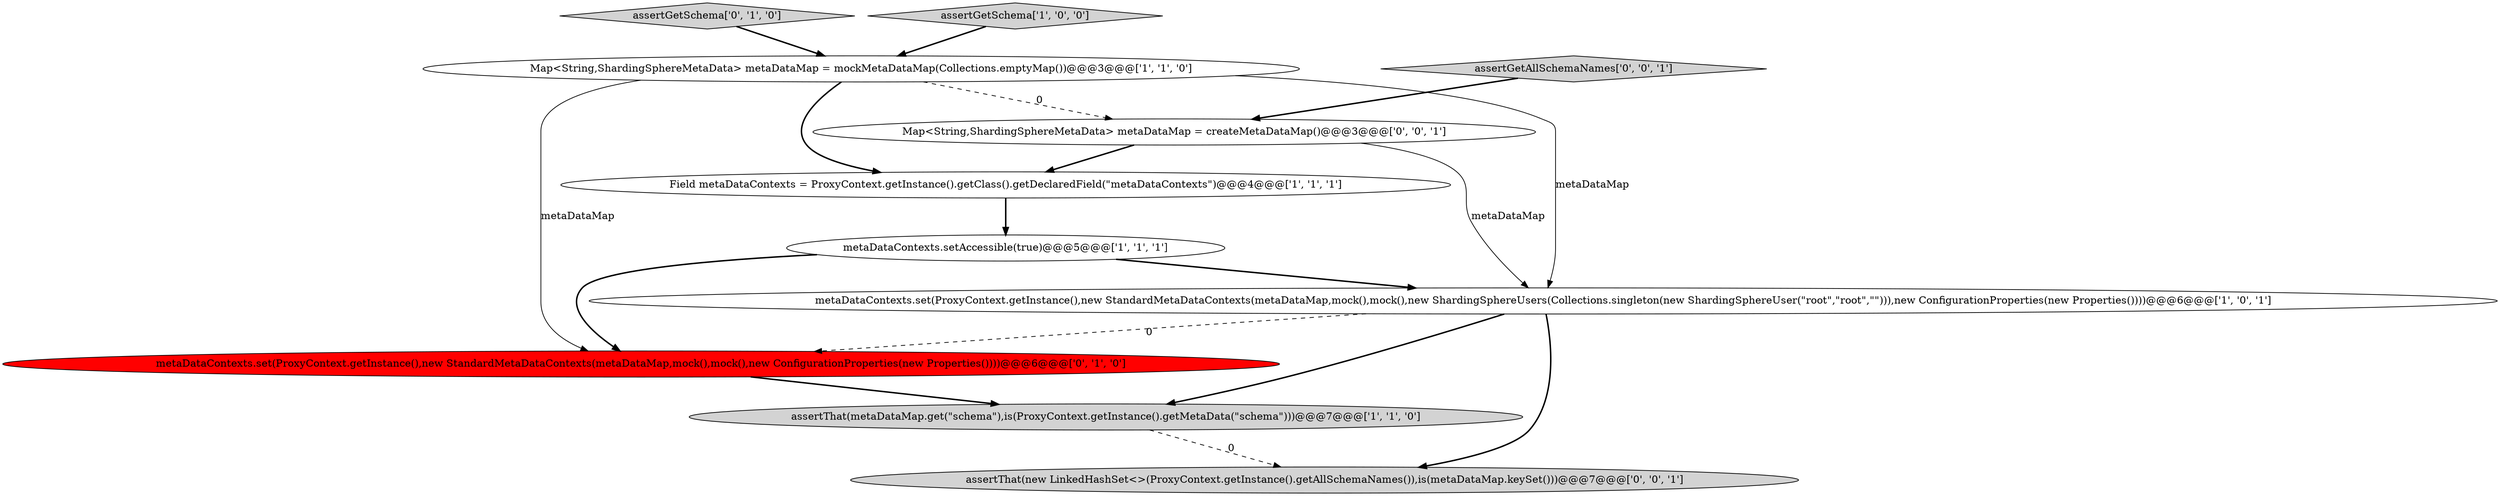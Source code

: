 digraph {
1 [style = filled, label = "metaDataContexts.setAccessible(true)@@@5@@@['1', '1', '1']", fillcolor = white, shape = ellipse image = "AAA0AAABBB1BBB"];
0 [style = filled, label = "Map<String,ShardingSphereMetaData> metaDataMap = mockMetaDataMap(Collections.emptyMap())@@@3@@@['1', '1', '0']", fillcolor = white, shape = ellipse image = "AAA0AAABBB1BBB"];
6 [style = filled, label = "metaDataContexts.set(ProxyContext.getInstance(),new StandardMetaDataContexts(metaDataMap,mock(),mock(),new ConfigurationProperties(new Properties())))@@@6@@@['0', '1', '0']", fillcolor = red, shape = ellipse image = "AAA1AAABBB2BBB"];
7 [style = filled, label = "assertGetSchema['0', '1', '0']", fillcolor = lightgray, shape = diamond image = "AAA0AAABBB2BBB"];
8 [style = filled, label = "Map<String,ShardingSphereMetaData> metaDataMap = createMetaDataMap()@@@3@@@['0', '0', '1']", fillcolor = white, shape = ellipse image = "AAA0AAABBB3BBB"];
9 [style = filled, label = "assertGetAllSchemaNames['0', '0', '1']", fillcolor = lightgray, shape = diamond image = "AAA0AAABBB3BBB"];
2 [style = filled, label = "assertThat(metaDataMap.get(\"schema\"),is(ProxyContext.getInstance().getMetaData(\"schema\")))@@@7@@@['1', '1', '0']", fillcolor = lightgray, shape = ellipse image = "AAA0AAABBB1BBB"];
5 [style = filled, label = "metaDataContexts.set(ProxyContext.getInstance(),new StandardMetaDataContexts(metaDataMap,mock(),mock(),new ShardingSphereUsers(Collections.singleton(new ShardingSphereUser(\"root\",\"root\",\"\"))),new ConfigurationProperties(new Properties())))@@@6@@@['1', '0', '1']", fillcolor = white, shape = ellipse image = "AAA0AAABBB1BBB"];
10 [style = filled, label = "assertThat(new LinkedHashSet<>(ProxyContext.getInstance().getAllSchemaNames()),is(metaDataMap.keySet()))@@@7@@@['0', '0', '1']", fillcolor = lightgray, shape = ellipse image = "AAA0AAABBB3BBB"];
4 [style = filled, label = "assertGetSchema['1', '0', '0']", fillcolor = lightgray, shape = diamond image = "AAA0AAABBB1BBB"];
3 [style = filled, label = "Field metaDataContexts = ProxyContext.getInstance().getClass().getDeclaredField(\"metaDataContexts\")@@@4@@@['1', '1', '1']", fillcolor = white, shape = ellipse image = "AAA0AAABBB1BBB"];
1->5 [style = bold, label=""];
0->3 [style = bold, label=""];
5->10 [style = bold, label=""];
0->8 [style = dashed, label="0"];
0->5 [style = solid, label="metaDataMap"];
5->2 [style = bold, label=""];
7->0 [style = bold, label=""];
1->6 [style = bold, label=""];
8->5 [style = solid, label="metaDataMap"];
5->6 [style = dashed, label="0"];
3->1 [style = bold, label=""];
9->8 [style = bold, label=""];
2->10 [style = dashed, label="0"];
4->0 [style = bold, label=""];
8->3 [style = bold, label=""];
6->2 [style = bold, label=""];
0->6 [style = solid, label="metaDataMap"];
}
